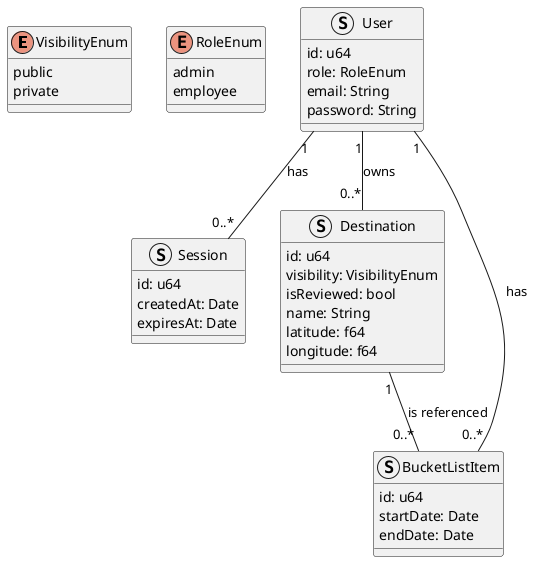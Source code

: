 @startuml
enum VisibilityEnum{
  public
  private
}
enum RoleEnum {
  admin
  employee
}

struct User {
  id: u64
  role: RoleEnum
  email: String
  password: String
}

struct Session {
  id: u64
  createdAt: Date
  expiresAt: Date
}

struct Destination {
  id: u64
  visibility: VisibilityEnum
  isReviewed: bool
  name: String
  latitude: f64
  longitude: f64
}

struct BucketListItem {
  id: u64
  startDate: Date
  endDate: Date
}

User "1" -- "0..*" Session: has
User "1" -- "0..*" Destination: owns
Destination "1" -- "0..*" BucketListItem: is referenced
User "1" -- "0..*" BucketListItem: has

@enduml
